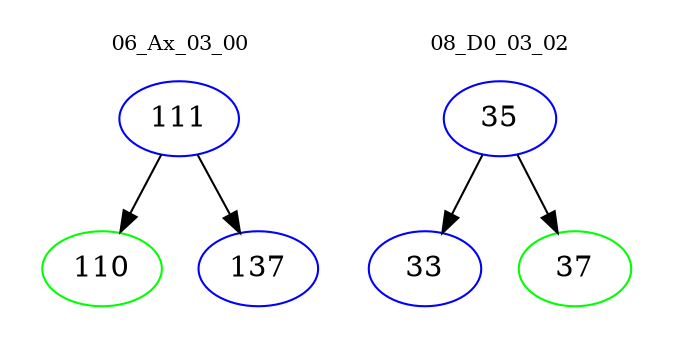 digraph{
subgraph cluster_0 {
color = white
label = "06_Ax_03_00";
fontsize=10;
T0_111 [label="111", color="blue"]
T0_111 -> T0_110 [color="black"]
T0_110 [label="110", color="green"]
T0_111 -> T0_137 [color="black"]
T0_137 [label="137", color="blue"]
}
subgraph cluster_1 {
color = white
label = "08_D0_03_02";
fontsize=10;
T1_35 [label="35", color="blue"]
T1_35 -> T1_33 [color="black"]
T1_33 [label="33", color="blue"]
T1_35 -> T1_37 [color="black"]
T1_37 [label="37", color="green"]
}
}
